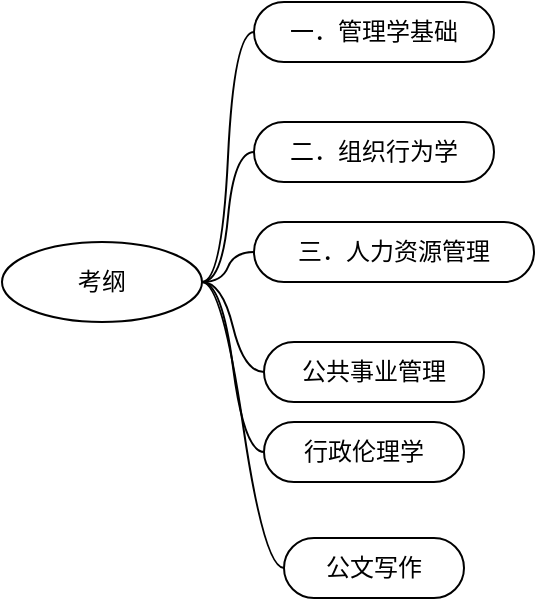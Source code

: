 <mxfile version="14.6.6" type="github">
  <diagram id="KuM8feEAEbuAZmYZ-RdC" name="第 1 页">
    <mxGraphModel dx="981" dy="525" grid="1" gridSize="10" guides="1" tooltips="1" connect="1" arrows="1" fold="1" page="1" pageScale="1" pageWidth="827" pageHeight="1169" math="0" shadow="0">
      <root>
        <mxCell id="0" />
        <mxCell id="1" parent="0" />
        <mxCell id="OkKVm4SSPz9F8FKbyVNO-1" value="考纲" style="ellipse;whiteSpace=wrap;html=1;align=center;newEdgeStyle={&quot;edgeStyle&quot;:&quot;entityRelationEdgeStyle&quot;,&quot;startArrow&quot;:&quot;none&quot;,&quot;endArrow&quot;:&quot;none&quot;,&quot;segment&quot;:10,&quot;curved&quot;:1};treeFolding=1;treeMoving=1;direction=west;" vertex="1" parent="1">
          <mxGeometry x="110" y="350" width="100" height="40" as="geometry" />
        </mxCell>
        <mxCell id="OkKVm4SSPz9F8FKbyVNO-8" value="二．组织行为学" style="whiteSpace=wrap;html=1;rounded=1;arcSize=50;align=center;verticalAlign=middle;strokeWidth=1;autosize=1;spacing=4;treeFolding=1;treeMoving=1;newEdgeStyle={&quot;edgeStyle&quot;:&quot;entityRelationEdgeStyle&quot;,&quot;startArrow&quot;:&quot;none&quot;,&quot;endArrow&quot;:&quot;none&quot;,&quot;segment&quot;:10,&quot;curved&quot;:1};" vertex="1" parent="1">
          <mxGeometry x="236" y="290" width="120" height="30" as="geometry" />
        </mxCell>
        <mxCell id="OkKVm4SSPz9F8FKbyVNO-9" value="" style="edgeStyle=entityRelationEdgeStyle;startArrow=none;endArrow=none;segment=10;curved=1;exitX=0;exitY=0.5;exitDx=0;exitDy=0;" edge="1" target="OkKVm4SSPz9F8FKbyVNO-8" parent="1" source="OkKVm4SSPz9F8FKbyVNO-1">
          <mxGeometry relative="1" as="geometry">
            <mxPoint x="210" y="390" as="sourcePoint" />
          </mxGeometry>
        </mxCell>
        <mxCell id="OkKVm4SSPz9F8FKbyVNO-10" value="一．管理学基础" style="whiteSpace=wrap;html=1;rounded=1;arcSize=50;align=center;verticalAlign=middle;strokeWidth=1;autosize=1;spacing=4;treeFolding=1;treeMoving=1;newEdgeStyle={&quot;edgeStyle&quot;:&quot;entityRelationEdgeStyle&quot;,&quot;startArrow&quot;:&quot;none&quot;,&quot;endArrow&quot;:&quot;none&quot;,&quot;segment&quot;:10,&quot;curved&quot;:1};" vertex="1" parent="1">
          <mxGeometry x="236" y="230" width="120" height="30" as="geometry" />
        </mxCell>
        <mxCell id="OkKVm4SSPz9F8FKbyVNO-11" value="" style="edgeStyle=entityRelationEdgeStyle;startArrow=none;endArrow=none;segment=10;curved=1;exitX=0;exitY=0.5;exitDx=0;exitDy=0;" edge="1" target="OkKVm4SSPz9F8FKbyVNO-10" parent="1" source="OkKVm4SSPz9F8FKbyVNO-1">
          <mxGeometry relative="1" as="geometry">
            <mxPoint x="339.3" y="260" as="sourcePoint" />
          </mxGeometry>
        </mxCell>
        <mxCell id="OkKVm4SSPz9F8FKbyVNO-12" value="三．人力资源管理" style="whiteSpace=wrap;html=1;rounded=1;arcSize=50;align=center;verticalAlign=middle;strokeWidth=1;autosize=1;spacing=4;treeFolding=1;treeMoving=1;newEdgeStyle={&quot;edgeStyle&quot;:&quot;entityRelationEdgeStyle&quot;,&quot;startArrow&quot;:&quot;none&quot;,&quot;endArrow&quot;:&quot;none&quot;,&quot;segment&quot;:10,&quot;curved&quot;:1};" vertex="1" parent="1">
          <mxGeometry x="236" y="340" width="140" height="30" as="geometry" />
        </mxCell>
        <mxCell id="OkKVm4SSPz9F8FKbyVNO-13" value="" style="edgeStyle=entityRelationEdgeStyle;startArrow=none;endArrow=none;segment=10;curved=1;" edge="1" target="OkKVm4SSPz9F8FKbyVNO-12" parent="1" source="OkKVm4SSPz9F8FKbyVNO-1">
          <mxGeometry relative="1" as="geometry">
            <mxPoint x="210" y="370.0" as="sourcePoint" />
          </mxGeometry>
        </mxCell>
        <mxCell id="OkKVm4SSPz9F8FKbyVNO-14" value="行政伦理学" style="whiteSpace=wrap;html=1;rounded=1;arcSize=50;align=center;verticalAlign=middle;strokeWidth=1;autosize=1;spacing=4;treeFolding=1;treeMoving=1;newEdgeStyle={&quot;edgeStyle&quot;:&quot;entityRelationEdgeStyle&quot;,&quot;startArrow&quot;:&quot;none&quot;,&quot;endArrow&quot;:&quot;none&quot;,&quot;segment&quot;:10,&quot;curved&quot;:1};" vertex="1" parent="1">
          <mxGeometry x="241" y="440" width="100" height="30" as="geometry" />
        </mxCell>
        <mxCell id="OkKVm4SSPz9F8FKbyVNO-15" value="" style="edgeStyle=entityRelationEdgeStyle;startArrow=none;endArrow=none;segment=10;curved=1;exitX=0;exitY=0.5;exitDx=0;exitDy=0;" edge="1" target="OkKVm4SSPz9F8FKbyVNO-14" parent="1" source="OkKVm4SSPz9F8FKbyVNO-1">
          <mxGeometry relative="1" as="geometry">
            <mxPoint x="210" y="370" as="sourcePoint" />
          </mxGeometry>
        </mxCell>
        <mxCell id="OkKVm4SSPz9F8FKbyVNO-16" value="公文写作" style="whiteSpace=wrap;html=1;rounded=1;arcSize=50;align=center;verticalAlign=middle;strokeWidth=1;autosize=1;spacing=4;treeFolding=1;treeMoving=1;newEdgeStyle={&quot;edgeStyle&quot;:&quot;entityRelationEdgeStyle&quot;,&quot;startArrow&quot;:&quot;none&quot;,&quot;endArrow&quot;:&quot;none&quot;,&quot;segment&quot;:10,&quot;curved&quot;:1};" vertex="1" parent="1">
          <mxGeometry x="251" y="498" width="90" height="30" as="geometry" />
        </mxCell>
        <mxCell id="OkKVm4SSPz9F8FKbyVNO-17" value="" style="edgeStyle=entityRelationEdgeStyle;startArrow=none;endArrow=none;segment=10;curved=1;exitX=0;exitY=0.5;exitDx=0;exitDy=0;" edge="1" target="OkKVm4SSPz9F8FKbyVNO-16" parent="1" source="OkKVm4SSPz9F8FKbyVNO-1">
          <mxGeometry relative="1" as="geometry">
            <mxPoint x="210" y="370" as="sourcePoint" />
          </mxGeometry>
        </mxCell>
        <mxCell id="OkKVm4SSPz9F8FKbyVNO-18" value="公共事业管理" style="whiteSpace=wrap;html=1;rounded=1;arcSize=50;align=center;verticalAlign=middle;strokeWidth=1;autosize=1;spacing=4;treeFolding=1;treeMoving=1;newEdgeStyle={&quot;edgeStyle&quot;:&quot;entityRelationEdgeStyle&quot;,&quot;startArrow&quot;:&quot;none&quot;,&quot;endArrow&quot;:&quot;none&quot;,&quot;segment&quot;:10,&quot;curved&quot;:1};" vertex="1" parent="1">
          <mxGeometry x="241" y="400" width="110" height="30" as="geometry" />
        </mxCell>
        <mxCell id="OkKVm4SSPz9F8FKbyVNO-19" value="" style="edgeStyle=entityRelationEdgeStyle;startArrow=none;endArrow=none;segment=10;curved=1;exitX=0;exitY=0.5;exitDx=0;exitDy=0;" edge="1" target="OkKVm4SSPz9F8FKbyVNO-18" parent="1" source="OkKVm4SSPz9F8FKbyVNO-1">
          <mxGeometry relative="1" as="geometry">
            <mxPoint x="380" y="290" as="sourcePoint" />
          </mxGeometry>
        </mxCell>
      </root>
    </mxGraphModel>
  </diagram>
</mxfile>
